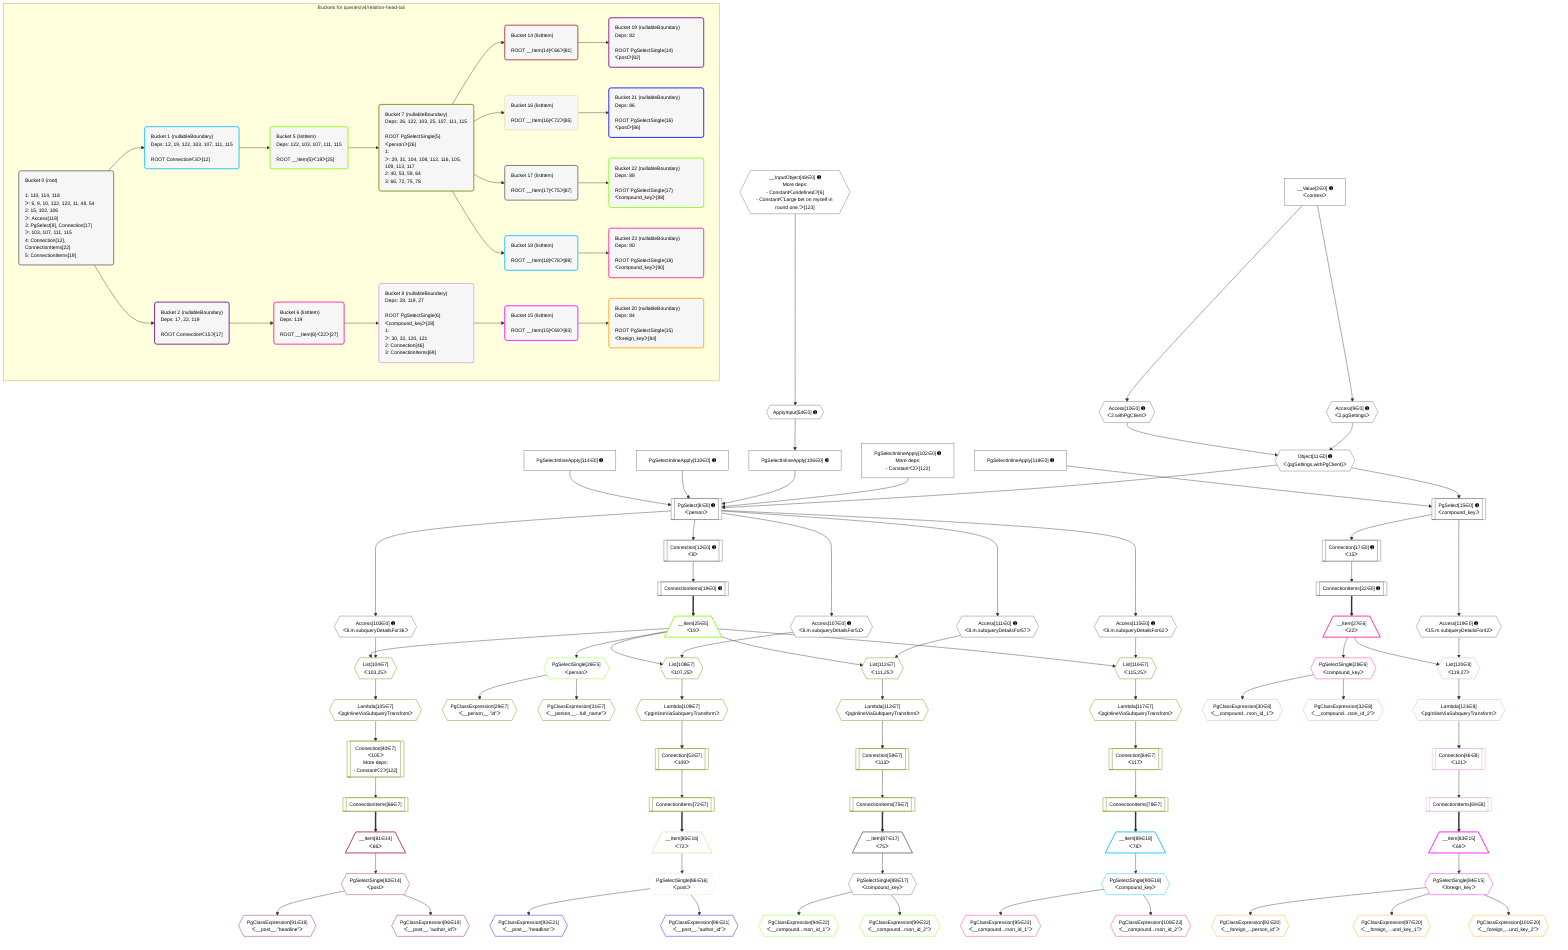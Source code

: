 %%{init: {'themeVariables': { 'fontSize': '12px'}}}%%
graph TD
    classDef path fill:#eee,stroke:#000,color:#000
    classDef plan fill:#fff,stroke-width:1px,color:#000
    classDef itemplan fill:#fff,stroke-width:2px,color:#000
    classDef unbatchedplan fill:#dff,stroke-width:1px,color:#000
    classDef sideeffectplan fill:#fcc,stroke-width:2px,color:#000
    classDef bucket fill:#f6f6f6,color:#000,stroke-width:2px,text-align:left

    subgraph "Buckets for queries/v4/relation-head-tail"
    Bucket0("Bucket 0 (root)<br /><br />1: 110, 114, 118<br />ᐳ: 6, 9, 10, 122, 123, 11, 48, 54<br />2: 15, 102, 106<br />ᐳ: Access[119]<br />3: PgSelect[8], Connection[17]<br />ᐳ: 103, 107, 111, 115<br />4: Connection[12], ConnectionItems[22]<br />5: ConnectionItems[19]"):::bucket
    Bucket1("Bucket 1 (nullableBoundary)<br />Deps: 12, 19, 122, 103, 107, 111, 115<br /><br />ROOT Connectionᐸ8ᐳ[12]"):::bucket
    Bucket2("Bucket 2 (nullableBoundary)<br />Deps: 17, 22, 119<br /><br />ROOT Connectionᐸ15ᐳ[17]"):::bucket
    Bucket5("Bucket 5 (listItem)<br />Deps: 122, 103, 107, 111, 115<br /><br />ROOT __Item{5}ᐸ19ᐳ[25]"):::bucket
    Bucket6("Bucket 6 (listItem)<br />Deps: 119<br /><br />ROOT __Item{6}ᐸ22ᐳ[27]"):::bucket
    Bucket7("Bucket 7 (nullableBoundary)<br />Deps: 26, 122, 103, 25, 107, 111, 115<br /><br />ROOT PgSelectSingle{5}ᐸpersonᐳ[26]<br />1: <br />ᐳ: 29, 31, 104, 108, 112, 116, 105, 109, 113, 117<br />2: 40, 53, 59, 64<br />3: 66, 72, 75, 78"):::bucket
    Bucket8("Bucket 8 (nullableBoundary)<br />Deps: 28, 119, 27<br /><br />ROOT PgSelectSingle{6}ᐸcompound_keyᐳ[28]<br />1: <br />ᐳ: 30, 32, 120, 121<br />2: Connection[46]<br />3: ConnectionItems[69]"):::bucket
    Bucket14("Bucket 14 (listItem)<br /><br />ROOT __Item{14}ᐸ66ᐳ[81]"):::bucket
    Bucket15("Bucket 15 (listItem)<br /><br />ROOT __Item{15}ᐸ69ᐳ[83]"):::bucket
    Bucket16("Bucket 16 (listItem)<br /><br />ROOT __Item{16}ᐸ72ᐳ[85]"):::bucket
    Bucket17("Bucket 17 (listItem)<br /><br />ROOT __Item{17}ᐸ75ᐳ[87]"):::bucket
    Bucket18("Bucket 18 (listItem)<br /><br />ROOT __Item{18}ᐸ78ᐳ[89]"):::bucket
    Bucket19("Bucket 19 (nullableBoundary)<br />Deps: 82<br /><br />ROOT PgSelectSingle{14}ᐸpostᐳ[82]"):::bucket
    Bucket20("Bucket 20 (nullableBoundary)<br />Deps: 84<br /><br />ROOT PgSelectSingle{15}ᐸforeign_keyᐳ[84]"):::bucket
    Bucket21("Bucket 21 (nullableBoundary)<br />Deps: 86<br /><br />ROOT PgSelectSingle{16}ᐸpostᐳ[86]"):::bucket
    Bucket22("Bucket 22 (nullableBoundary)<br />Deps: 88<br /><br />ROOT PgSelectSingle{17}ᐸcompound_keyᐳ[88]"):::bucket
    Bucket23("Bucket 23 (nullableBoundary)<br />Deps: 90<br /><br />ROOT PgSelectSingle{18}ᐸcompound_keyᐳ[90]"):::bucket
    end
    Bucket0 --> Bucket1 & Bucket2
    Bucket1 --> Bucket5
    Bucket2 --> Bucket6
    Bucket5 --> Bucket7
    Bucket6 --> Bucket8
    Bucket7 --> Bucket14 & Bucket16 & Bucket17 & Bucket18
    Bucket8 --> Bucket15
    Bucket14 --> Bucket19
    Bucket15 --> Bucket20
    Bucket16 --> Bucket21
    Bucket17 --> Bucket22
    Bucket18 --> Bucket23

    %% plan dependencies
    PgSelect8[["PgSelect[8∈0] ➊<br />ᐸpersonᐳ"]]:::plan
    Object11{{"Object[11∈0] ➊<br />ᐸ{pgSettings,withPgClient}ᐳ"}}:::plan
    PgSelectInlineApply102["PgSelectInlineApply[102∈0] ➊<br />More deps:<br />- Constantᐸ2ᐳ[122]"]:::plan
    PgSelectInlineApply106["PgSelectInlineApply[106∈0] ➊"]:::plan
    PgSelectInlineApply110["PgSelectInlineApply[110∈0] ➊"]:::plan
    PgSelectInlineApply114["PgSelectInlineApply[114∈0] ➊"]:::plan
    Object11 & PgSelectInlineApply102 & PgSelectInlineApply106 & PgSelectInlineApply110 & PgSelectInlineApply114 --> PgSelect8
    Access9{{"Access[9∈0] ➊<br />ᐸ2.pgSettingsᐳ"}}:::plan
    Access10{{"Access[10∈0] ➊<br />ᐸ2.withPgClientᐳ"}}:::plan
    Access9 & Access10 --> Object11
    PgSelect15[["PgSelect[15∈0] ➊<br />ᐸcompound_keyᐳ"]]:::plan
    PgSelectInlineApply118["PgSelectInlineApply[118∈0] ➊"]:::plan
    Object11 & PgSelectInlineApply118 --> PgSelect15
    __InputObject48{{"__InputObject[48∈0] ➊<br />More deps:<br />- Constantᐸundefinedᐳ[6]<br />- Constantᐸ'Large bet on myself in round one.'ᐳ[123]"}}:::plan
    __Value2["__Value[2∈0] ➊<br />ᐸcontextᐳ"]:::plan
    __Value2 --> Access9
    __Value2 --> Access10
    Connection12[["Connection[12∈0] ➊<br />ᐸ8ᐳ"]]:::plan
    PgSelect8 --> Connection12
    Connection17[["Connection[17∈0] ➊<br />ᐸ15ᐳ"]]:::plan
    PgSelect15 --> Connection17
    ConnectionItems19[["ConnectionItems[19∈0] ➊"]]:::plan
    Connection12 --> ConnectionItems19
    ConnectionItems22[["ConnectionItems[22∈0] ➊"]]:::plan
    Connection17 --> ConnectionItems22
    ApplyInput54{{"ApplyInput[54∈0] ➊"}}:::plan
    __InputObject48 --> ApplyInput54
    Access103{{"Access[103∈0] ➊<br />ᐸ8.m.subqueryDetailsFor36ᐳ"}}:::plan
    PgSelect8 --> Access103
    ApplyInput54 --> PgSelectInlineApply106
    Access107{{"Access[107∈0] ➊<br />ᐸ8.m.subqueryDetailsFor51ᐳ"}}:::plan
    PgSelect8 --> Access107
    Access111{{"Access[111∈0] ➊<br />ᐸ8.m.subqueryDetailsFor57ᐳ"}}:::plan
    PgSelect8 --> Access111
    Access115{{"Access[115∈0] ➊<br />ᐸ8.m.subqueryDetailsFor62ᐳ"}}:::plan
    PgSelect8 --> Access115
    Access119{{"Access[119∈0] ➊<br />ᐸ15.m.subqueryDetailsFor42ᐳ"}}:::plan
    PgSelect15 --> Access119
    __Item25[/"__Item[25∈5]<br />ᐸ19ᐳ"\]:::itemplan
    ConnectionItems19 ==> __Item25
    PgSelectSingle26{{"PgSelectSingle[26∈5]<br />ᐸpersonᐳ"}}:::plan
    __Item25 --> PgSelectSingle26
    __Item27[/"__Item[27∈6]<br />ᐸ22ᐳ"\]:::itemplan
    ConnectionItems22 ==> __Item27
    PgSelectSingle28{{"PgSelectSingle[28∈6]<br />ᐸcompound_keyᐳ"}}:::plan
    __Item27 --> PgSelectSingle28
    Connection40[["Connection[40∈7]<br />ᐸ105ᐳ<br />More deps:<br />- Constantᐸ2ᐳ[122]"]]:::plan
    Lambda105{{"Lambda[105∈7]<br />ᐸpgInlineViaSubqueryTransformᐳ"}}:::plan
    Lambda105 --> Connection40
    List104{{"List[104∈7]<br />ᐸ103,25ᐳ"}}:::plan
    Access103 & __Item25 --> List104
    List108{{"List[108∈7]<br />ᐸ107,25ᐳ"}}:::plan
    Access107 & __Item25 --> List108
    List112{{"List[112∈7]<br />ᐸ111,25ᐳ"}}:::plan
    Access111 & __Item25 --> List112
    List116{{"List[116∈7]<br />ᐸ115,25ᐳ"}}:::plan
    Access115 & __Item25 --> List116
    PgClassExpression29{{"PgClassExpression[29∈7]<br />ᐸ__person__.”id”ᐳ"}}:::plan
    PgSelectSingle26 --> PgClassExpression29
    PgClassExpression31{{"PgClassExpression[31∈7]<br />ᐸ__person__...full_name”ᐳ"}}:::plan
    PgSelectSingle26 --> PgClassExpression31
    Connection53[["Connection[53∈7]<br />ᐸ109ᐳ"]]:::plan
    Lambda109{{"Lambda[109∈7]<br />ᐸpgInlineViaSubqueryTransformᐳ"}}:::plan
    Lambda109 --> Connection53
    Connection59[["Connection[59∈7]<br />ᐸ113ᐳ"]]:::plan
    Lambda113{{"Lambda[113∈7]<br />ᐸpgInlineViaSubqueryTransformᐳ"}}:::plan
    Lambda113 --> Connection59
    Connection64[["Connection[64∈7]<br />ᐸ117ᐳ"]]:::plan
    Lambda117{{"Lambda[117∈7]<br />ᐸpgInlineViaSubqueryTransformᐳ"}}:::plan
    Lambda117 --> Connection64
    ConnectionItems66[["ConnectionItems[66∈7]"]]:::plan
    Connection40 --> ConnectionItems66
    ConnectionItems72[["ConnectionItems[72∈7]"]]:::plan
    Connection53 --> ConnectionItems72
    ConnectionItems75[["ConnectionItems[75∈7]"]]:::plan
    Connection59 --> ConnectionItems75
    ConnectionItems78[["ConnectionItems[78∈7]"]]:::plan
    Connection64 --> ConnectionItems78
    List104 --> Lambda105
    List108 --> Lambda109
    List112 --> Lambda113
    List116 --> Lambda117
    List120{{"List[120∈8]<br />ᐸ119,27ᐳ"}}:::plan
    Access119 & __Item27 --> List120
    PgClassExpression30{{"PgClassExpression[30∈8]<br />ᐸ__compound...rson_id_1”ᐳ"}}:::plan
    PgSelectSingle28 --> PgClassExpression30
    PgClassExpression32{{"PgClassExpression[32∈8]<br />ᐸ__compound...rson_id_2”ᐳ"}}:::plan
    PgSelectSingle28 --> PgClassExpression32
    Connection46[["Connection[46∈8]<br />ᐸ121ᐳ"]]:::plan
    Lambda121{{"Lambda[121∈8]<br />ᐸpgInlineViaSubqueryTransformᐳ"}}:::plan
    Lambda121 --> Connection46
    ConnectionItems69[["ConnectionItems[69∈8]"]]:::plan
    Connection46 --> ConnectionItems69
    List120 --> Lambda121
    __Item81[/"__Item[81∈14]<br />ᐸ66ᐳ"\]:::itemplan
    ConnectionItems66 ==> __Item81
    PgSelectSingle82{{"PgSelectSingle[82∈14]<br />ᐸpostᐳ"}}:::plan
    __Item81 --> PgSelectSingle82
    __Item83[/"__Item[83∈15]<br />ᐸ69ᐳ"\]:::itemplan
    ConnectionItems69 ==> __Item83
    PgSelectSingle84{{"PgSelectSingle[84∈15]<br />ᐸforeign_keyᐳ"}}:::plan
    __Item83 --> PgSelectSingle84
    __Item85[/"__Item[85∈16]<br />ᐸ72ᐳ"\]:::itemplan
    ConnectionItems72 ==> __Item85
    PgSelectSingle86{{"PgSelectSingle[86∈16]<br />ᐸpostᐳ"}}:::plan
    __Item85 --> PgSelectSingle86
    __Item87[/"__Item[87∈17]<br />ᐸ75ᐳ"\]:::itemplan
    ConnectionItems75 ==> __Item87
    PgSelectSingle88{{"PgSelectSingle[88∈17]<br />ᐸcompound_keyᐳ"}}:::plan
    __Item87 --> PgSelectSingle88
    __Item89[/"__Item[89∈18]<br />ᐸ78ᐳ"\]:::itemplan
    ConnectionItems78 ==> __Item89
    PgSelectSingle90{{"PgSelectSingle[90∈18]<br />ᐸcompound_keyᐳ"}}:::plan
    __Item89 --> PgSelectSingle90
    PgClassExpression91{{"PgClassExpression[91∈19]<br />ᐸ__post__.”headline”ᐳ"}}:::plan
    PgSelectSingle82 --> PgClassExpression91
    PgClassExpression96{{"PgClassExpression[96∈19]<br />ᐸ__post__.”author_id”ᐳ"}}:::plan
    PgSelectSingle82 --> PgClassExpression96
    PgClassExpression92{{"PgClassExpression[92∈20]<br />ᐸ__foreign_...person_id”ᐳ"}}:::plan
    PgSelectSingle84 --> PgClassExpression92
    PgClassExpression97{{"PgClassExpression[97∈20]<br />ᐸ__foreign_...und_key_1”ᐳ"}}:::plan
    PgSelectSingle84 --> PgClassExpression97
    PgClassExpression101{{"PgClassExpression[101∈20]<br />ᐸ__foreign_...und_key_2”ᐳ"}}:::plan
    PgSelectSingle84 --> PgClassExpression101
    PgClassExpression93{{"PgClassExpression[93∈21]<br />ᐸ__post__.”headline”ᐳ"}}:::plan
    PgSelectSingle86 --> PgClassExpression93
    PgClassExpression98{{"PgClassExpression[98∈21]<br />ᐸ__post__.”author_id”ᐳ"}}:::plan
    PgSelectSingle86 --> PgClassExpression98
    PgClassExpression94{{"PgClassExpression[94∈22]<br />ᐸ__compound...rson_id_1”ᐳ"}}:::plan
    PgSelectSingle88 --> PgClassExpression94
    PgClassExpression99{{"PgClassExpression[99∈22]<br />ᐸ__compound...rson_id_2”ᐳ"}}:::plan
    PgSelectSingle88 --> PgClassExpression99
    PgClassExpression95{{"PgClassExpression[95∈23]<br />ᐸ__compound...rson_id_1”ᐳ"}}:::plan
    PgSelectSingle90 --> PgClassExpression95
    PgClassExpression100{{"PgClassExpression[100∈23]<br />ᐸ__compound...rson_id_2”ᐳ"}}:::plan
    PgSelectSingle90 --> PgClassExpression100

    %% define steps
    classDef bucket0 stroke:#696969
    class Bucket0,__Value2,PgSelect8,Access9,Access10,Object11,Connection12,PgSelect15,Connection17,ConnectionItems19,ConnectionItems22,__InputObject48,ApplyInput54,PgSelectInlineApply102,Access103,PgSelectInlineApply106,Access107,PgSelectInlineApply110,Access111,PgSelectInlineApply114,Access115,PgSelectInlineApply118,Access119 bucket0
    classDef bucket1 stroke:#00bfff
    class Bucket1 bucket1
    classDef bucket2 stroke:#7f007f
    class Bucket2 bucket2
    classDef bucket5 stroke:#7fff00
    class Bucket5,__Item25,PgSelectSingle26 bucket5
    classDef bucket6 stroke:#ff1493
    class Bucket6,__Item27,PgSelectSingle28 bucket6
    classDef bucket7 stroke:#808000
    class Bucket7,PgClassExpression29,PgClassExpression31,Connection40,Connection53,Connection59,Connection64,ConnectionItems66,ConnectionItems72,ConnectionItems75,ConnectionItems78,List104,Lambda105,List108,Lambda109,List112,Lambda113,List116,Lambda117 bucket7
    classDef bucket8 stroke:#dda0dd
    class Bucket8,PgClassExpression30,PgClassExpression32,Connection46,ConnectionItems69,List120,Lambda121 bucket8
    classDef bucket14 stroke:#a52a2a
    class Bucket14,__Item81,PgSelectSingle82 bucket14
    classDef bucket15 stroke:#ff00ff
    class Bucket15,__Item83,PgSelectSingle84 bucket15
    classDef bucket16 stroke:#f5deb3
    class Bucket16,__Item85,PgSelectSingle86 bucket16
    classDef bucket17 stroke:#696969
    class Bucket17,__Item87,PgSelectSingle88 bucket17
    classDef bucket18 stroke:#00bfff
    class Bucket18,__Item89,PgSelectSingle90 bucket18
    classDef bucket19 stroke:#7f007f
    class Bucket19,PgClassExpression91,PgClassExpression96 bucket19
    classDef bucket20 stroke:#ffa500
    class Bucket20,PgClassExpression92,PgClassExpression97,PgClassExpression101 bucket20
    classDef bucket21 stroke:#0000ff
    class Bucket21,PgClassExpression93,PgClassExpression98 bucket21
    classDef bucket22 stroke:#7fff00
    class Bucket22,PgClassExpression94,PgClassExpression99 bucket22
    classDef bucket23 stroke:#ff1493
    class Bucket23,PgClassExpression95,PgClassExpression100 bucket23
